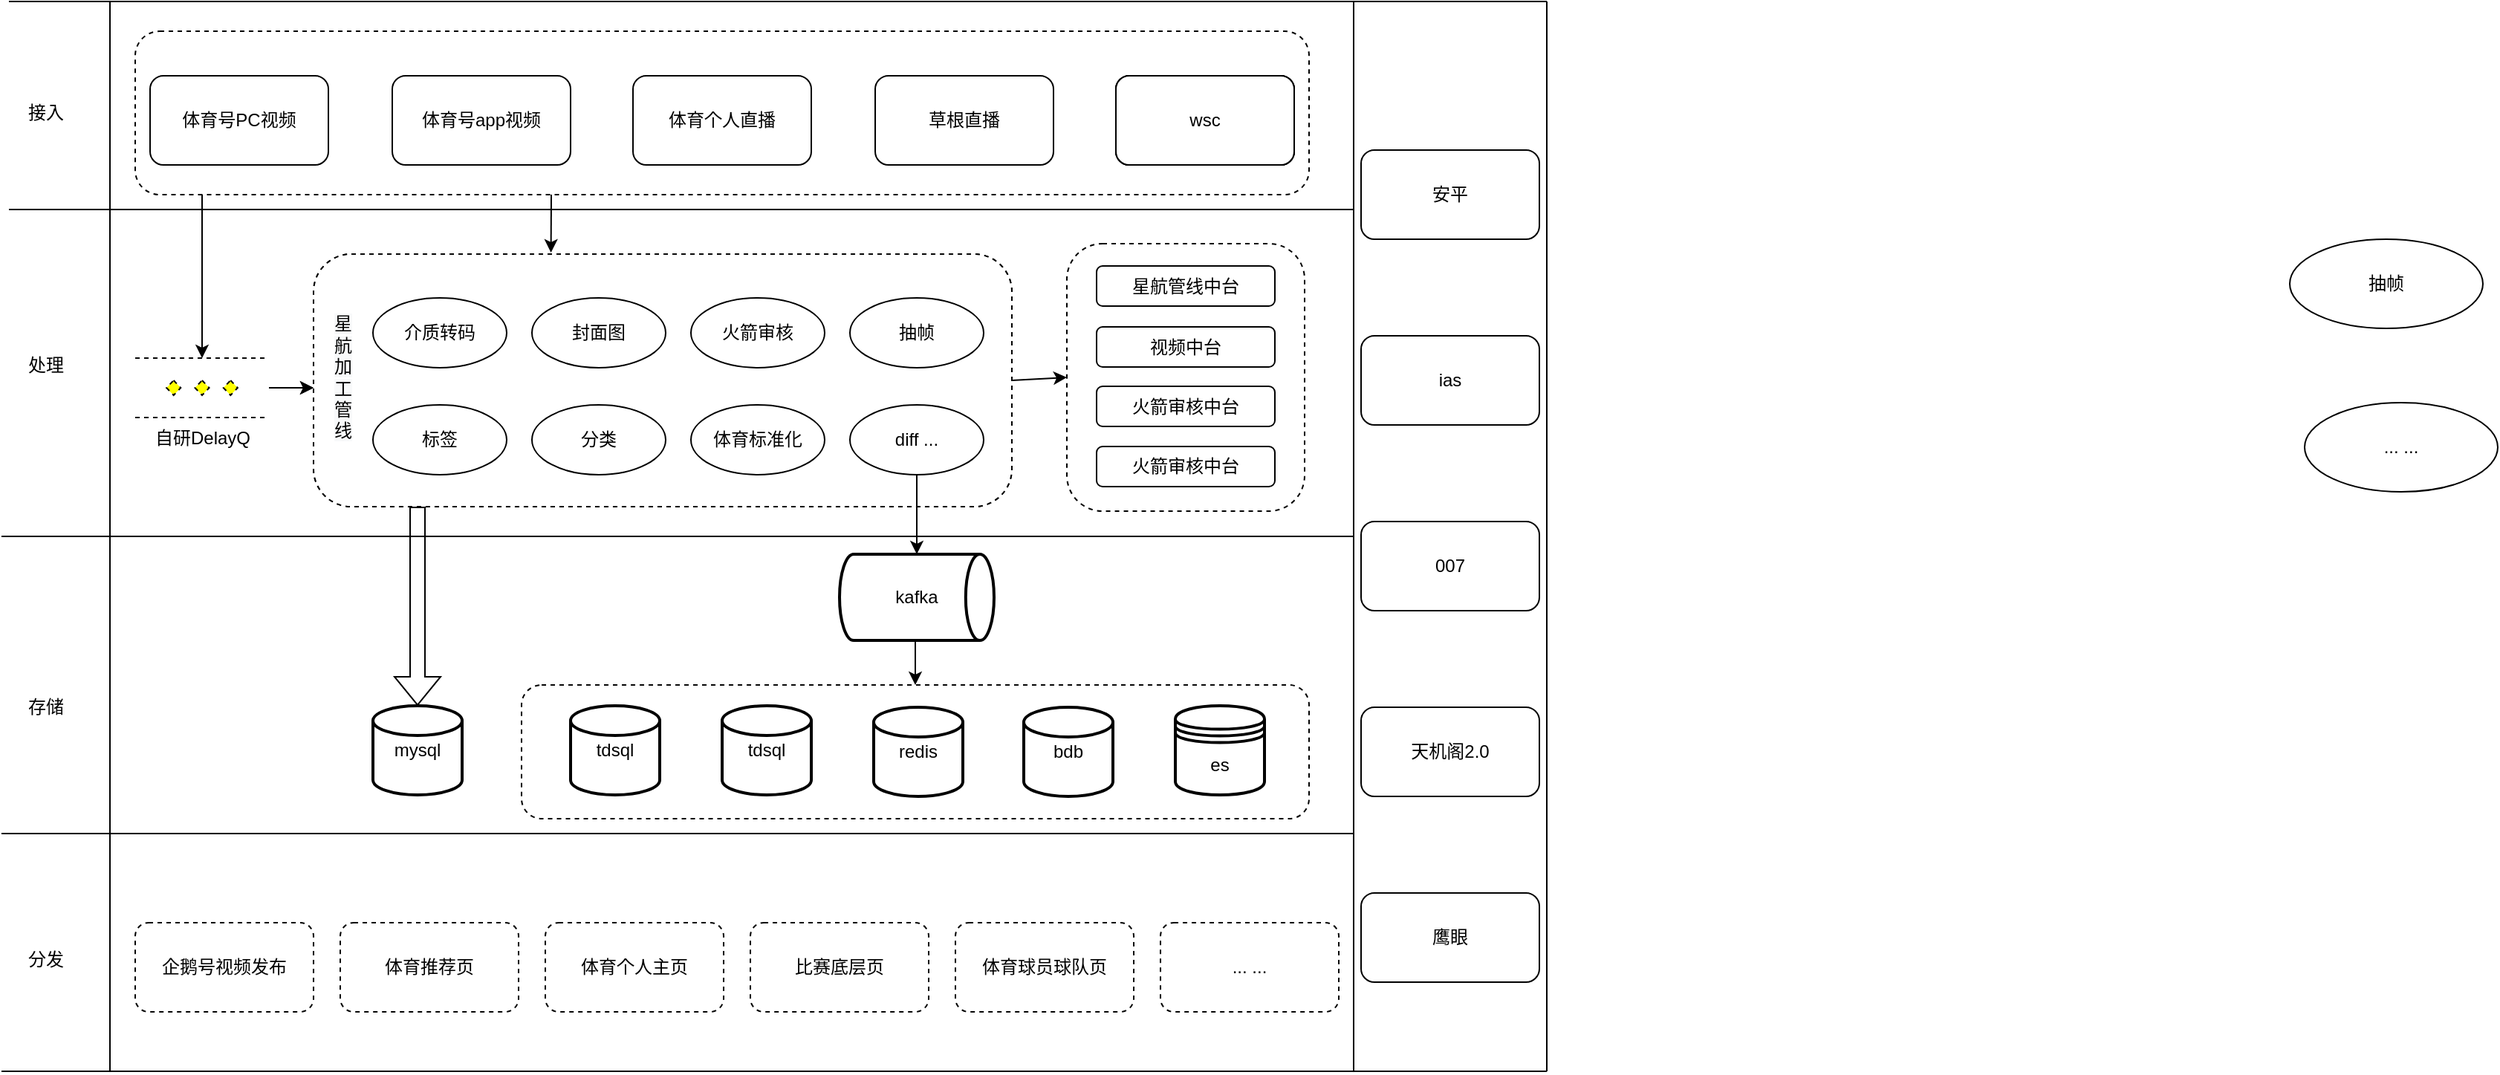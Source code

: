 <mxfile version="16.0.3" type="github">
  <diagram id="HmdcAvKUY2jd_h3zklQF" name="Page-1">
    <mxGraphModel dx="1422" dy="762" grid="1" gridSize="10" guides="1" tooltips="1" connect="1" arrows="1" fold="1" page="1" pageScale="1" pageWidth="1654" pageHeight="2336" math="0" shadow="0">
      <root>
        <mxCell id="0" />
        <mxCell id="1" parent="0" />
        <mxCell id="oZWj6VGUN02tXFsYtWKZ-107" value="" style="rounded=1;whiteSpace=wrap;html=1;dashed=1;" vertex="1" parent="1">
          <mxGeometry x="570" y="510" width="530" height="90" as="geometry" />
        </mxCell>
        <mxCell id="oZWj6VGUN02tXFsYtWKZ-76" value="" style="rounded=1;whiteSpace=wrap;html=1;dashed=1;" vertex="1" parent="1">
          <mxGeometry x="937" y="213" width="160" height="180" as="geometry" />
        </mxCell>
        <mxCell id="oZWj6VGUN02tXFsYtWKZ-20" value="" style="rounded=1;whiteSpace=wrap;html=1;dashed=1;" vertex="1" parent="1">
          <mxGeometry x="310" y="70" width="790" height="110" as="geometry" />
        </mxCell>
        <mxCell id="oZWj6VGUN02tXFsYtWKZ-1" value="接入" style="text;html=1;strokeColor=none;fillColor=none;align=center;verticalAlign=middle;whiteSpace=wrap;rounded=0;" vertex="1" parent="1">
          <mxGeometry x="220" y="110" width="60" height="30" as="geometry" />
        </mxCell>
        <mxCell id="oZWj6VGUN02tXFsYtWKZ-2" value="处理" style="text;html=1;strokeColor=none;fillColor=none;align=center;verticalAlign=middle;whiteSpace=wrap;rounded=0;" vertex="1" parent="1">
          <mxGeometry x="220" y="280" width="60" height="30" as="geometry" />
        </mxCell>
        <mxCell id="oZWj6VGUN02tXFsYtWKZ-3" value="存储" style="text;html=1;strokeColor=none;fillColor=none;align=center;verticalAlign=middle;whiteSpace=wrap;rounded=0;" vertex="1" parent="1">
          <mxGeometry x="220" y="510" width="60" height="30" as="geometry" />
        </mxCell>
        <mxCell id="oZWj6VGUN02tXFsYtWKZ-4" value="" style="endArrow=none;html=1;rounded=0;" edge="1" parent="1">
          <mxGeometry width="50" height="50" relative="1" as="geometry">
            <mxPoint x="225" y="190" as="sourcePoint" />
            <mxPoint x="1130" y="190" as="targetPoint" />
          </mxGeometry>
        </mxCell>
        <mxCell id="oZWj6VGUN02tXFsYtWKZ-5" value="" style="endArrow=none;html=1;rounded=0;" edge="1" parent="1">
          <mxGeometry width="50" height="50" relative="1" as="geometry">
            <mxPoint x="220" y="410" as="sourcePoint" />
            <mxPoint x="1130" y="410" as="targetPoint" />
          </mxGeometry>
        </mxCell>
        <mxCell id="oZWj6VGUN02tXFsYtWKZ-6" value="" style="endArrow=none;html=1;rounded=0;" edge="1" parent="1">
          <mxGeometry width="50" height="50" relative="1" as="geometry">
            <mxPoint x="220" y="610" as="sourcePoint" />
            <mxPoint x="1130" y="610" as="targetPoint" />
          </mxGeometry>
        </mxCell>
        <mxCell id="oZWj6VGUN02tXFsYtWKZ-7" value="体育号PC视频" style="rounded=1;whiteSpace=wrap;html=1;" vertex="1" parent="1">
          <mxGeometry x="320" y="100" width="120" height="60" as="geometry" />
        </mxCell>
        <mxCell id="oZWj6VGUN02tXFsYtWKZ-8" value="体育个人直播" style="rounded=1;whiteSpace=wrap;html=1;" vertex="1" parent="1">
          <mxGeometry x="645" y="100" width="120" height="60" as="geometry" />
        </mxCell>
        <mxCell id="oZWj6VGUN02tXFsYtWKZ-9" value="草根直播" style="rounded=1;whiteSpace=wrap;html=1;" vertex="1" parent="1">
          <mxGeometry x="808" y="100" width="120" height="60" as="geometry" />
        </mxCell>
        <mxCell id="oZWj6VGUN02tXFsYtWKZ-10" value="wsc" style="rounded=1;whiteSpace=wrap;html=1;" vertex="1" parent="1">
          <mxGeometry x="970" y="100" width="120" height="60" as="geometry" />
        </mxCell>
        <mxCell id="oZWj6VGUN02tXFsYtWKZ-14" value="体育号app视频" style="rounded=1;whiteSpace=wrap;html=1;" vertex="1" parent="1">
          <mxGeometry x="483" y="100" width="120" height="60" as="geometry" />
        </mxCell>
        <mxCell id="oZWj6VGUN02tXFsYtWKZ-15" value="... ..." style="ellipse;whiteSpace=wrap;html=1;" vertex="1" parent="1">
          <mxGeometry x="1770" y="320" width="130" height="60" as="geometry" />
        </mxCell>
        <mxCell id="oZWj6VGUN02tXFsYtWKZ-17" value="抽帧" style="ellipse;whiteSpace=wrap;html=1;" vertex="1" parent="1">
          <mxGeometry x="1760" y="210" width="130" height="60" as="geometry" />
        </mxCell>
        <mxCell id="oZWj6VGUN02tXFsYtWKZ-21" value="" style="endArrow=none;html=1;rounded=0;" edge="1" parent="1">
          <mxGeometry width="50" height="50" relative="1" as="geometry">
            <mxPoint x="293" y="770" as="sourcePoint" />
            <mxPoint x="293" y="50" as="targetPoint" />
          </mxGeometry>
        </mxCell>
        <mxCell id="oZWj6VGUN02tXFsYtWKZ-22" value="自研DelayQ" style="verticalLabelPosition=bottom;verticalAlign=top;html=1;shape=mxgraph.flowchart.parallel_mode;pointerEvents=1;dashed=1;" vertex="1" parent="1">
          <mxGeometry x="310" y="290" width="90" height="40" as="geometry" />
        </mxCell>
        <mxCell id="oZWj6VGUN02tXFsYtWKZ-24" value="" style="endArrow=none;html=1;rounded=0;" edge="1" parent="1">
          <mxGeometry width="50" height="50" relative="1" as="geometry">
            <mxPoint x="220" y="770" as="sourcePoint" />
            <mxPoint x="1260" y="770" as="targetPoint" />
          </mxGeometry>
        </mxCell>
        <mxCell id="oZWj6VGUN02tXFsYtWKZ-25" value="分发" style="text;html=1;strokeColor=none;fillColor=none;align=center;verticalAlign=middle;whiteSpace=wrap;rounded=0;" vertex="1" parent="1">
          <mxGeometry x="220" y="680" width="60" height="30" as="geometry" />
        </mxCell>
        <mxCell id="oZWj6VGUN02tXFsYtWKZ-26" value="体育推荐页" style="rounded=1;whiteSpace=wrap;html=1;dashed=1;" vertex="1" parent="1">
          <mxGeometry x="448" y="670" width="120" height="60" as="geometry" />
        </mxCell>
        <mxCell id="oZWj6VGUN02tXFsYtWKZ-27" value="企鹅号视频发布" style="rounded=1;whiteSpace=wrap;html=1;dashed=1;" vertex="1" parent="1">
          <mxGeometry x="310" y="670" width="120" height="60" as="geometry" />
        </mxCell>
        <mxCell id="oZWj6VGUN02tXFsYtWKZ-28" value="体育个人主页" style="rounded=1;whiteSpace=wrap;html=1;dashed=1;" vertex="1" parent="1">
          <mxGeometry x="586" y="670" width="120" height="60" as="geometry" />
        </mxCell>
        <mxCell id="oZWj6VGUN02tXFsYtWKZ-29" value="体育球员球队页" style="rounded=1;whiteSpace=wrap;html=1;dashed=1;" vertex="1" parent="1">
          <mxGeometry x="862" y="670" width="120" height="60" as="geometry" />
        </mxCell>
        <mxCell id="oZWj6VGUN02tXFsYtWKZ-30" value="... ..." style="rounded=1;whiteSpace=wrap;html=1;dashed=1;" vertex="1" parent="1">
          <mxGeometry x="1000" y="670" width="120" height="60" as="geometry" />
        </mxCell>
        <mxCell id="oZWj6VGUN02tXFsYtWKZ-32" value="tdsql" style="strokeWidth=2;html=1;shape=mxgraph.flowchart.database;whiteSpace=wrap;" vertex="1" parent="1">
          <mxGeometry x="603" y="524" width="60" height="60" as="geometry" />
        </mxCell>
        <mxCell id="oZWj6VGUN02tXFsYtWKZ-33" value="mysql" style="strokeWidth=2;html=1;shape=mxgraph.flowchart.database;whiteSpace=wrap;" vertex="1" parent="1">
          <mxGeometry x="470" y="524" width="60" height="60" as="geometry" />
        </mxCell>
        <mxCell id="oZWj6VGUN02tXFsYtWKZ-108" style="edgeStyle=orthogonalEdgeStyle;rounded=0;orthogonalLoop=1;jettySize=auto;html=1;exitX=0.5;exitY=1;exitDx=0;exitDy=0;exitPerimeter=0;entryX=0.5;entryY=0;entryDx=0;entryDy=0;" edge="1" parent="1" source="oZWj6VGUN02tXFsYtWKZ-34" target="oZWj6VGUN02tXFsYtWKZ-107">
          <mxGeometry relative="1" as="geometry" />
        </mxCell>
        <mxCell id="oZWj6VGUN02tXFsYtWKZ-34" value="kafka" style="strokeWidth=2;html=1;shape=mxgraph.flowchart.direct_data;whiteSpace=wrap;fontFamily=Helvetica;fontSize=12;fontColor=rgb(0, 0, 0);align=center;strokeColor=rgb(0, 0, 0);fillColor=rgb(255, 255, 255);" vertex="1" parent="1">
          <mxGeometry x="784" y="422" width="104" height="58" as="geometry" />
        </mxCell>
        <mxCell id="oZWj6VGUN02tXFsYtWKZ-35" value="redis" style="strokeWidth=2;html=1;shape=mxgraph.flowchart.database;whiteSpace=wrap;" vertex="1" parent="1">
          <mxGeometry x="807" y="525" width="60" height="60" as="geometry" />
        </mxCell>
        <mxCell id="oZWj6VGUN02tXFsYtWKZ-36" value="es" style="shape=datastore;whiteSpace=wrap;html=1;fontFamily=Helvetica;fontSize=12;fontColor=rgb(0, 0, 0);align=center;strokeColor=rgb(0, 0, 0);strokeWidth=2;fillColor=rgb(255, 255, 255);" vertex="1" parent="1">
          <mxGeometry x="1010" y="524" width="60" height="60" as="geometry" />
        </mxCell>
        <mxCell id="oZWj6VGUN02tXFsYtWKZ-37" value="" style="rounded=1;whiteSpace=wrap;html=1;dashed=1;" vertex="1" parent="1">
          <mxGeometry x="430" y="220" width="470" height="170" as="geometry" />
        </mxCell>
        <mxCell id="oZWj6VGUN02tXFsYtWKZ-38" value="" style="endArrow=classic;html=1;rounded=0;entryX=0.5;entryY=0;entryDx=0;entryDy=0;entryPerimeter=0;" edge="1" parent="1" target="oZWj6VGUN02tXFsYtWKZ-22">
          <mxGeometry width="50" height="50" relative="1" as="geometry">
            <mxPoint x="355" y="180" as="sourcePoint" />
            <mxPoint x="170" y="210" as="targetPoint" />
          </mxGeometry>
        </mxCell>
        <mxCell id="oZWj6VGUN02tXFsYtWKZ-39" value="" style="endArrow=classic;html=1;rounded=0;entryX=0.34;entryY=-0.006;entryDx=0;entryDy=0;entryPerimeter=0;" edge="1" parent="1" target="oZWj6VGUN02tXFsYtWKZ-37">
          <mxGeometry width="50" height="50" relative="1" as="geometry">
            <mxPoint x="590" y="180" as="sourcePoint" />
            <mxPoint x="590" y="210" as="targetPoint" />
          </mxGeometry>
        </mxCell>
        <mxCell id="oZWj6VGUN02tXFsYtWKZ-40" value="" style="endArrow=classic;html=1;rounded=0;" edge="1" parent="1">
          <mxGeometry width="50" height="50" relative="1" as="geometry">
            <mxPoint x="400" y="310" as="sourcePoint" />
            <mxPoint x="430" y="310" as="targetPoint" />
          </mxGeometry>
        </mxCell>
        <mxCell id="oZWj6VGUN02tXFsYtWKZ-41" value="&lt;span style=&quot;color: rgb(0 , 0 , 0) ; font-family: &amp;#34;helvetica&amp;#34; ; font-size: 12px ; font-style: normal ; font-weight: 400 ; letter-spacing: normal ; text-align: center ; text-indent: 0px ; text-transform: none ; word-spacing: 0px ; background-color: rgb(248 , 249 , 250) ; display: inline ; float: none&quot;&gt;星&lt;br&gt;航&lt;br&gt;加&lt;br&gt;工&lt;br&gt;管&lt;br&gt;线&lt;/span&gt;" style="text;html=1;strokeColor=none;fillColor=none;align=center;verticalAlign=middle;whiteSpace=wrap;rounded=0;dashed=1;" vertex="1" parent="1">
          <mxGeometry x="420" y="290" width="60" height="25" as="geometry" />
        </mxCell>
        <mxCell id="oZWj6VGUN02tXFsYtWKZ-51" value="" style="endArrow=none;html=1;rounded=0;" edge="1" parent="1">
          <mxGeometry width="50" height="50" relative="1" as="geometry">
            <mxPoint x="225" y="50" as="sourcePoint" />
            <mxPoint x="1260" y="50" as="targetPoint" />
          </mxGeometry>
        </mxCell>
        <mxCell id="oZWj6VGUN02tXFsYtWKZ-58" value="星航管线中台" style="rounded=1;whiteSpace=wrap;html=1;" vertex="1" parent="1">
          <mxGeometry x="957" y="228" width="120" height="27" as="geometry" />
        </mxCell>
        <mxCell id="oZWj6VGUN02tXFsYtWKZ-59" value="介质转码" style="ellipse;whiteSpace=wrap;html=1;" vertex="1" parent="1">
          <mxGeometry x="470" y="249.5" width="90" height="47" as="geometry" />
        </mxCell>
        <mxCell id="oZWj6VGUN02tXFsYtWKZ-66" value="火箭审核" style="ellipse;whiteSpace=wrap;html=1;" vertex="1" parent="1">
          <mxGeometry x="690" y="253" width="90" height="47" as="geometry" />
        </mxCell>
        <mxCell id="oZWj6VGUN02tXFsYtWKZ-67" value="抽帧" style="ellipse;whiteSpace=wrap;html=1;" vertex="1" parent="1">
          <mxGeometry x="791" y="253" width="90" height="47" as="geometry" />
        </mxCell>
        <mxCell id="oZWj6VGUN02tXFsYtWKZ-68" value="标签" style="ellipse;whiteSpace=wrap;html=1;" vertex="1" parent="1">
          <mxGeometry x="470" y="317.5" width="90" height="47" as="geometry" />
        </mxCell>
        <mxCell id="oZWj6VGUN02tXFsYtWKZ-69" value="分类" style="ellipse;whiteSpace=wrap;html=1;" vertex="1" parent="1">
          <mxGeometry x="580" y="315" width="90" height="47" as="geometry" />
        </mxCell>
        <mxCell id="oZWj6VGUN02tXFsYtWKZ-70" value="体育标准化" style="ellipse;whiteSpace=wrap;html=1;" vertex="1" parent="1">
          <mxGeometry x="685" y="321.5" width="90" height="47" as="geometry" />
        </mxCell>
        <mxCell id="oZWj6VGUN02tXFsYtWKZ-71" value="封面图" style="ellipse;whiteSpace=wrap;html=1;" vertex="1" parent="1">
          <mxGeometry x="580" y="253" width="90" height="47" as="geometry" />
        </mxCell>
        <mxCell id="oZWj6VGUN02tXFsYtWKZ-72" value="... ..." style="ellipse;whiteSpace=wrap;html=1;" vertex="1" parent="1">
          <mxGeometry x="791" y="321.5" width="90" height="47" as="geometry" />
        </mxCell>
        <mxCell id="oZWj6VGUN02tXFsYtWKZ-73" value="视频中台" style="rounded=1;whiteSpace=wrap;html=1;" vertex="1" parent="1">
          <mxGeometry x="957" y="269" width="120" height="27" as="geometry" />
        </mxCell>
        <mxCell id="oZWj6VGUN02tXFsYtWKZ-74" value="火箭审核中台" style="rounded=1;whiteSpace=wrap;html=1;" vertex="1" parent="1">
          <mxGeometry x="957" y="309" width="120" height="27" as="geometry" />
        </mxCell>
        <mxCell id="oZWj6VGUN02tXFsYtWKZ-75" value="火箭审核中台" style="rounded=1;whiteSpace=wrap;html=1;" vertex="1" parent="1">
          <mxGeometry x="957" y="349.5" width="120" height="27" as="geometry" />
        </mxCell>
        <mxCell id="oZWj6VGUN02tXFsYtWKZ-80" value="" style="endArrow=none;html=1;rounded=0;" edge="1" parent="1">
          <mxGeometry width="50" height="50" relative="1" as="geometry">
            <mxPoint x="1130" y="770" as="sourcePoint" />
            <mxPoint x="1130" y="50" as="targetPoint" />
          </mxGeometry>
        </mxCell>
        <mxCell id="oZWj6VGUN02tXFsYtWKZ-81" value="比赛底层页" style="rounded=1;whiteSpace=wrap;html=1;dashed=1;" vertex="1" parent="1">
          <mxGeometry x="724" y="670" width="120" height="60" as="geometry" />
        </mxCell>
        <mxCell id="oZWj6VGUN02tXFsYtWKZ-82" value="" style="endArrow=classic;html=1;rounded=0;exitX=1;exitY=0.5;exitDx=0;exitDy=0;entryX=0;entryY=0.5;entryDx=0;entryDy=0;" edge="1" parent="1" source="oZWj6VGUN02tXFsYtWKZ-37" target="oZWj6VGUN02tXFsYtWKZ-76">
          <mxGeometry width="50" height="50" relative="1" as="geometry">
            <mxPoint x="890" y="310" as="sourcePoint" />
            <mxPoint x="940" y="260" as="targetPoint" />
          </mxGeometry>
        </mxCell>
        <mxCell id="oZWj6VGUN02tXFsYtWKZ-83" value="" style="rounded=1;whiteSpace=wrap;html=1;dashed=1;" vertex="1" parent="1">
          <mxGeometry x="430" y="220" width="470" height="170" as="geometry" />
        </mxCell>
        <mxCell id="oZWj6VGUN02tXFsYtWKZ-84" value="" style="endArrow=classic;html=1;rounded=0;" edge="1" parent="1">
          <mxGeometry width="50" height="50" relative="1" as="geometry">
            <mxPoint x="400" y="310" as="sourcePoint" />
            <mxPoint x="430" y="310" as="targetPoint" />
          </mxGeometry>
        </mxCell>
        <mxCell id="oZWj6VGUN02tXFsYtWKZ-85" value="&lt;span style=&quot;color: rgb(0 , 0 , 0) ; font-family: &amp;#34;helvetica&amp;#34; ; font-size: 12px ; font-style: normal ; font-weight: 400 ; letter-spacing: normal ; text-align: center ; text-indent: 0px ; text-transform: none ; word-spacing: 0px ; background-color: rgb(248 , 249 , 250) ; display: inline ; float: none&quot;&gt;星&lt;br&gt;航&lt;br&gt;加&lt;br&gt;工&lt;br&gt;管&lt;br&gt;线&lt;/span&gt;" style="text;html=1;strokeColor=none;fillColor=none;align=center;verticalAlign=middle;whiteSpace=wrap;rounded=0;dashed=1;" vertex="1" parent="1">
          <mxGeometry x="420" y="290" width="60" height="25" as="geometry" />
        </mxCell>
        <mxCell id="oZWj6VGUN02tXFsYtWKZ-86" value="介质转码" style="ellipse;whiteSpace=wrap;html=1;" vertex="1" parent="1">
          <mxGeometry x="470" y="249.5" width="90" height="47" as="geometry" />
        </mxCell>
        <mxCell id="oZWj6VGUN02tXFsYtWKZ-87" value="火箭审核" style="ellipse;whiteSpace=wrap;html=1;" vertex="1" parent="1">
          <mxGeometry x="684" y="249.5" width="90" height="47" as="geometry" />
        </mxCell>
        <mxCell id="oZWj6VGUN02tXFsYtWKZ-88" value="抽帧" style="ellipse;whiteSpace=wrap;html=1;" vertex="1" parent="1">
          <mxGeometry x="791" y="249.5" width="90" height="47" as="geometry" />
        </mxCell>
        <mxCell id="oZWj6VGUN02tXFsYtWKZ-89" value="标签" style="ellipse;whiteSpace=wrap;html=1;" vertex="1" parent="1">
          <mxGeometry x="470" y="321.5" width="90" height="47" as="geometry" />
        </mxCell>
        <mxCell id="oZWj6VGUN02tXFsYtWKZ-90" value="分类" style="ellipse;whiteSpace=wrap;html=1;" vertex="1" parent="1">
          <mxGeometry x="577" y="321.5" width="90" height="47" as="geometry" />
        </mxCell>
        <mxCell id="oZWj6VGUN02tXFsYtWKZ-91" value="体育标准化" style="ellipse;whiteSpace=wrap;html=1;" vertex="1" parent="1">
          <mxGeometry x="684" y="321.5" width="90" height="47" as="geometry" />
        </mxCell>
        <mxCell id="oZWj6VGUN02tXFsYtWKZ-92" value="封面图" style="ellipse;whiteSpace=wrap;html=1;" vertex="1" parent="1">
          <mxGeometry x="577" y="249.5" width="90" height="47" as="geometry" />
        </mxCell>
        <mxCell id="oZWj6VGUN02tXFsYtWKZ-104" style="edgeStyle=orthogonalEdgeStyle;rounded=0;orthogonalLoop=1;jettySize=auto;html=1;exitX=0.5;exitY=1;exitDx=0;exitDy=0;entryX=0.5;entryY=0;entryDx=0;entryDy=0;entryPerimeter=0;" edge="1" parent="1" source="oZWj6VGUN02tXFsYtWKZ-93" target="oZWj6VGUN02tXFsYtWKZ-34">
          <mxGeometry relative="1" as="geometry" />
        </mxCell>
        <mxCell id="oZWj6VGUN02tXFsYtWKZ-93" value="diff ..." style="ellipse;whiteSpace=wrap;html=1;" vertex="1" parent="1">
          <mxGeometry x="791" y="321.5" width="90" height="47" as="geometry" />
        </mxCell>
        <mxCell id="oZWj6VGUN02tXFsYtWKZ-95" value="wsc" style="rounded=1;whiteSpace=wrap;html=1;" vertex="1" parent="1">
          <mxGeometry x="970" y="100" width="120" height="60" as="geometry" />
        </mxCell>
        <mxCell id="oZWj6VGUN02tXFsYtWKZ-96" value="wsc" style="rounded=1;whiteSpace=wrap;html=1;" vertex="1" parent="1">
          <mxGeometry x="970" y="100" width="120" height="60" as="geometry" />
        </mxCell>
        <mxCell id="oZWj6VGUN02tXFsYtWKZ-97" value="" style="endArrow=none;html=1;rounded=0;" edge="1" parent="1">
          <mxGeometry width="50" height="50" relative="1" as="geometry">
            <mxPoint x="1260" y="770" as="sourcePoint" />
            <mxPoint x="1260" y="50" as="targetPoint" />
          </mxGeometry>
        </mxCell>
        <mxCell id="oZWj6VGUN02tXFsYtWKZ-100" value="鹰眼" style="rounded=1;whiteSpace=wrap;html=1;" vertex="1" parent="1">
          <mxGeometry x="1135" y="650" width="120" height="60" as="geometry" />
        </mxCell>
        <mxCell id="oZWj6VGUN02tXFsYtWKZ-101" value="007" style="rounded=1;whiteSpace=wrap;html=1;" vertex="1" parent="1">
          <mxGeometry x="1135" y="400" width="120" height="60" as="geometry" />
        </mxCell>
        <mxCell id="oZWj6VGUN02tXFsYtWKZ-102" value="天机阁2.0" style="rounded=1;whiteSpace=wrap;html=1;" vertex="1" parent="1">
          <mxGeometry x="1135" y="525" width="120" height="60" as="geometry" />
        </mxCell>
        <mxCell id="oZWj6VGUN02tXFsYtWKZ-103" value="ias" style="rounded=1;whiteSpace=wrap;html=1;" vertex="1" parent="1">
          <mxGeometry x="1135" y="275" width="120" height="60" as="geometry" />
        </mxCell>
        <mxCell id="oZWj6VGUN02tXFsYtWKZ-106" value="tdsql" style="strokeWidth=2;html=1;shape=mxgraph.flowchart.database;whiteSpace=wrap;" vertex="1" parent="1">
          <mxGeometry x="705" y="524" width="60" height="60" as="geometry" />
        </mxCell>
        <mxCell id="oZWj6VGUN02tXFsYtWKZ-109" value="" style="shape=flexArrow;endArrow=classic;html=1;rounded=0;entryX=0.5;entryY=0;entryDx=0;entryDy=0;entryPerimeter=0;" edge="1" parent="1" target="oZWj6VGUN02tXFsYtWKZ-33">
          <mxGeometry width="50" height="50" relative="1" as="geometry">
            <mxPoint x="500" y="390" as="sourcePoint" />
            <mxPoint x="530" y="440" as="targetPoint" />
          </mxGeometry>
        </mxCell>
        <mxCell id="oZWj6VGUN02tXFsYtWKZ-110" value="bdb" style="strokeWidth=2;html=1;shape=mxgraph.flowchart.database;whiteSpace=wrap;" vertex="1" parent="1">
          <mxGeometry x="908" y="525" width="60" height="60" as="geometry" />
        </mxCell>
        <mxCell id="oZWj6VGUN02tXFsYtWKZ-111" value="安平" style="rounded=1;whiteSpace=wrap;html=1;" vertex="1" parent="1">
          <mxGeometry x="1135" y="150" width="120" height="60" as="geometry" />
        </mxCell>
      </root>
    </mxGraphModel>
  </diagram>
</mxfile>
